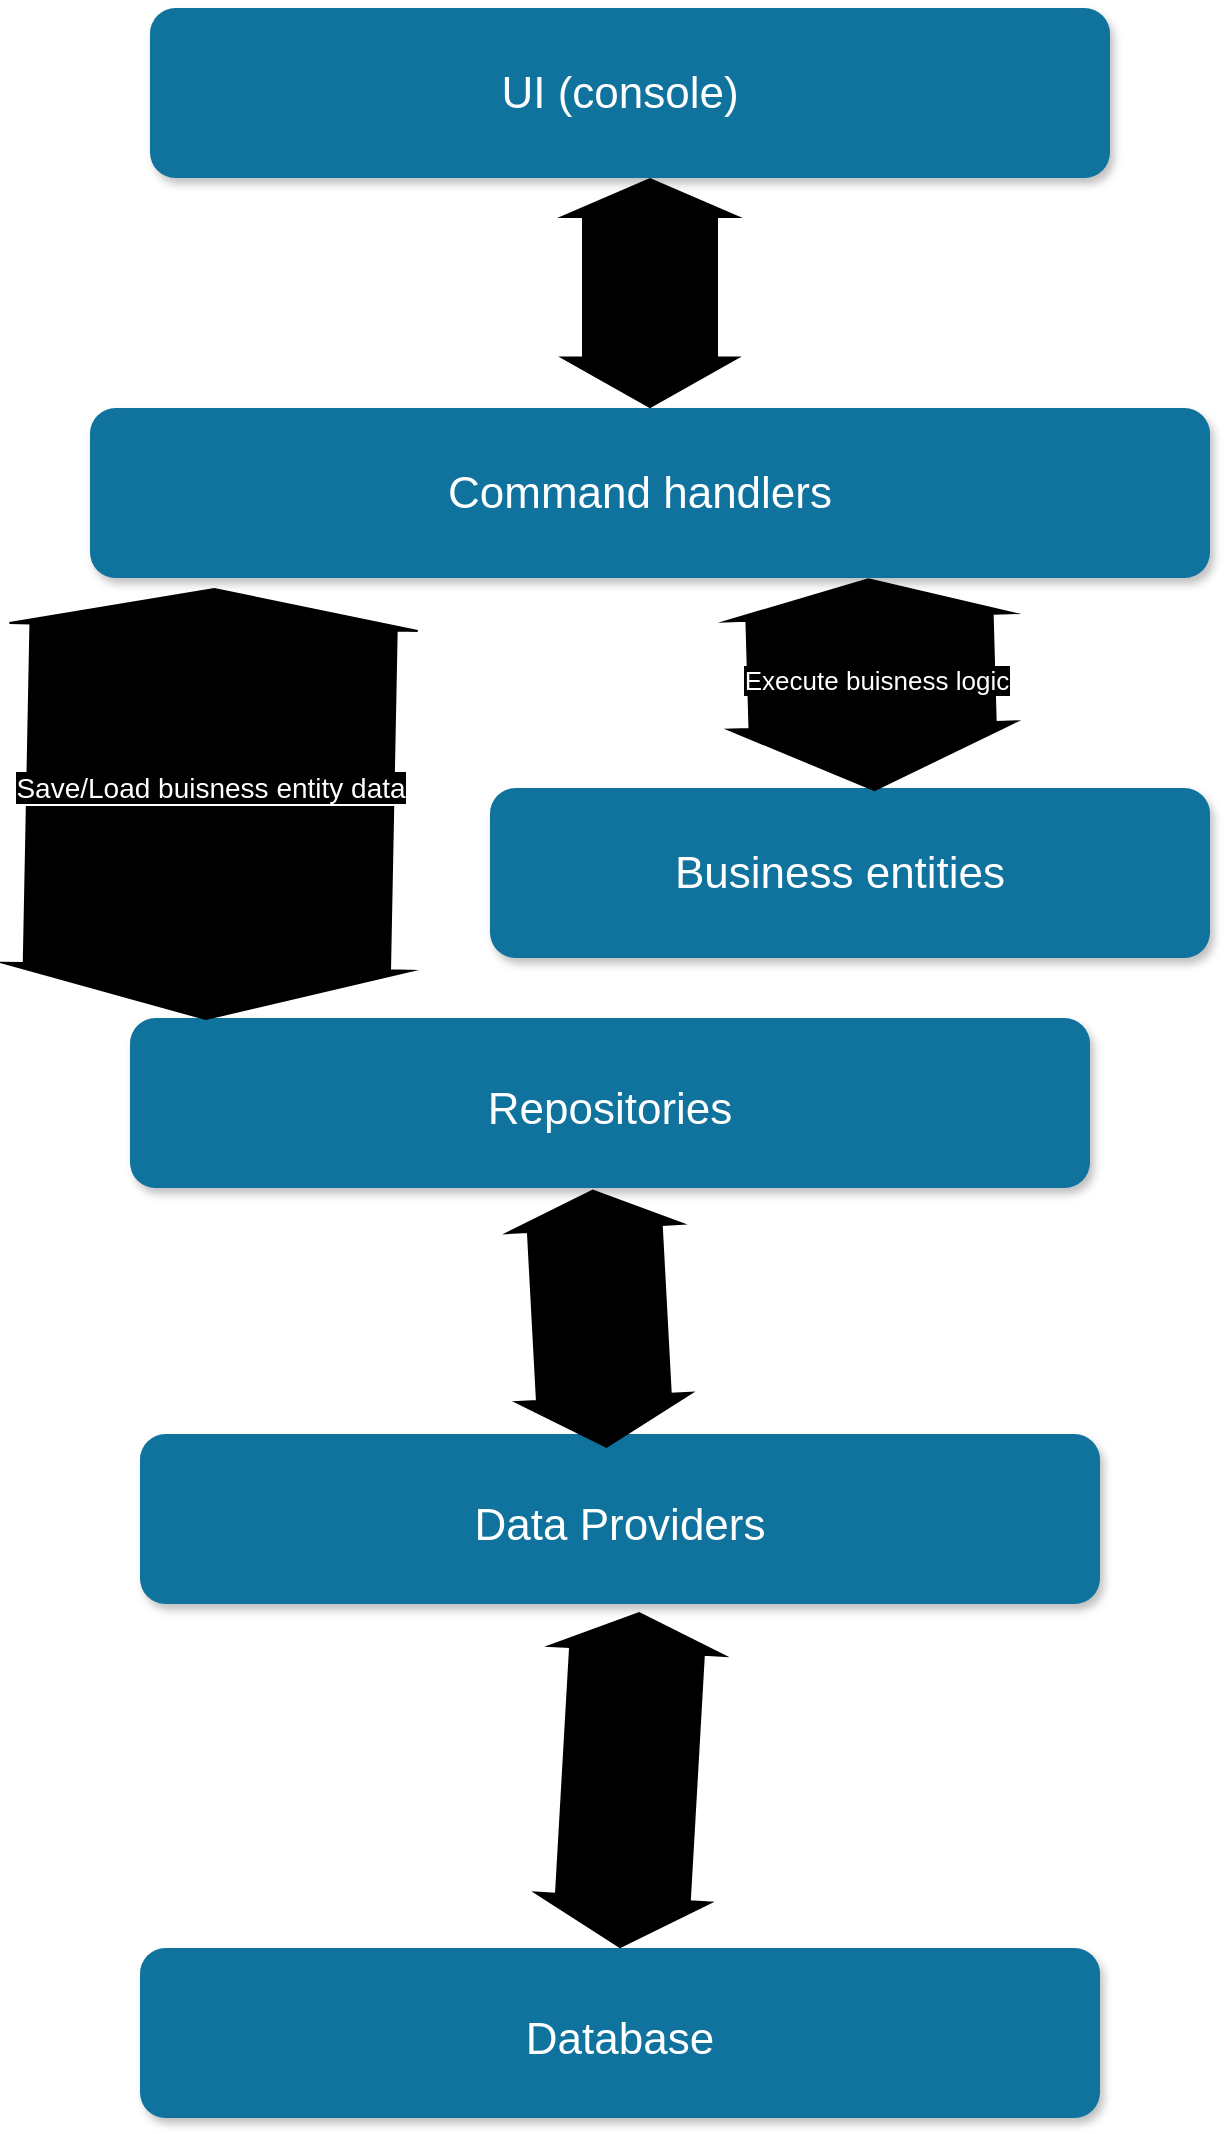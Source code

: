 <mxfile version="24.4.9" type="device">
  <diagram name="Page-1" id="fbcf5db9-b524-4cd4-e4f3-379dc89c3999">
    <mxGraphModel dx="1105" dy="1658" grid="1" gridSize="10" guides="1" tooltips="1" connect="1" arrows="1" fold="1" page="1" pageScale="1" pageWidth="850" pageHeight="1100" background="none" math="0" shadow="0">
      <root>
        <mxCell id="0" />
        <mxCell id="1" parent="0" />
        <mxCell id="2a0f93b5c73ef8e7-3" value="1" style="text;html=1;strokeColor=none;fillColor=none;align=center;verticalAlign=middle;whiteSpace=wrap;fontSize=30;fontColor=#FFFFFF;" parent="1" vertex="1">
          <mxGeometry x="180" y="168" width="40" height="20" as="geometry" />
        </mxCell>
        <mxCell id="2a0f93b5c73ef8e7-5" value="2" style="text;html=1;strokeColor=none;fillColor=none;align=center;verticalAlign=middle;whiteSpace=wrap;fontSize=30;fontColor=#FFFFFF;" parent="1" vertex="1">
          <mxGeometry x="350" y="283" width="40" height="20" as="geometry" />
        </mxCell>
        <mxCell id="2a0f93b5c73ef8e7-7" value="3" style="text;html=1;strokeColor=none;fillColor=none;align=center;verticalAlign=middle;whiteSpace=wrap;fontSize=30;fontColor=#FFFFFF;" parent="1" vertex="1">
          <mxGeometry x="180" y="393" width="40" height="20" as="geometry" />
        </mxCell>
        <mxCell id="2a0f93b5c73ef8e7-9" value="4" style="text;html=1;strokeColor=none;fillColor=none;align=center;verticalAlign=middle;whiteSpace=wrap;fontSize=30;fontColor=#FFFFFF;" parent="1" vertex="1">
          <mxGeometry x="350" y="508" width="40" height="20" as="geometry" />
        </mxCell>
        <mxCell id="2a0f93b5c73ef8e7-11" value="5" style="text;html=1;strokeColor=none;fillColor=none;align=center;verticalAlign=middle;whiteSpace=wrap;fontSize=30;fontColor=#FFFFFF;" parent="1" vertex="1">
          <mxGeometry x="180" y="623" width="40" height="20" as="geometry" />
        </mxCell>
        <mxCell id="2a0f93b5c73ef8e7-13" value="6" style="text;html=1;strokeColor=none;fillColor=none;align=center;verticalAlign=middle;whiteSpace=wrap;fontSize=30;fontColor=#FFFFFF;" parent="1" vertex="1">
          <mxGeometry x="350" y="738" width="40" height="20" as="geometry" />
        </mxCell>
        <mxCell id="2a0f93b5c73ef8e7-15" value="7" style="text;html=1;strokeColor=none;fillColor=none;align=center;verticalAlign=middle;whiteSpace=wrap;fontSize=30;fontColor=#FFFFFF;" parent="1" vertex="1">
          <mxGeometry x="180" y="863" width="40" height="20" as="geometry" />
        </mxCell>
        <mxCell id="znvDIRauQBRkK-C1Px3N-1" value="" style="rounded=1;whiteSpace=wrap;html=1;strokeColor=none;strokeWidth=1;fillColor=#10739E;fontSize=13;fontColor=#FFFFFF;align=center;gradientColor=none;gradientDirection=east;verticalAlign=top;shadow=1;" vertex="1" parent="1">
          <mxGeometry x="190" y="-40" width="480" height="85" as="geometry" />
        </mxCell>
        <mxCell id="znvDIRauQBRkK-C1Px3N-4" value="" style="rounded=1;whiteSpace=wrap;html=1;strokeColor=none;strokeWidth=1;fillColor=#10739E;fontSize=13;fontColor=#FFFFFF;align=center;gradientColor=none;gradientDirection=east;verticalAlign=top;shadow=1;" vertex="1" parent="1">
          <mxGeometry x="160" y="160" width="560" height="85" as="geometry" />
        </mxCell>
        <mxCell id="znvDIRauQBRkK-C1Px3N-6" value="" style="shape=flexArrow;endArrow=classic;startArrow=classic;html=1;rounded=0;exitX=0.5;exitY=0;exitDx=0;exitDy=0;width=67;startSize=7.93;fillColor=#000000;" edge="1" parent="1" source="znvDIRauQBRkK-C1Px3N-4">
          <mxGeometry width="100" height="100" relative="1" as="geometry">
            <mxPoint x="439.5" y="150" as="sourcePoint" />
            <mxPoint x="440" y="45" as="targetPoint" />
          </mxGeometry>
        </mxCell>
        <mxCell id="znvDIRauQBRkK-C1Px3N-7" value="" style="rounded=1;whiteSpace=wrap;html=1;strokeColor=none;strokeWidth=1;fillColor=#10739E;fontSize=13;fontColor=#FFFFFF;align=center;gradientColor=none;gradientDirection=east;verticalAlign=top;shadow=1;" vertex="1" parent="1">
          <mxGeometry x="360" y="350" width="360" height="85" as="geometry" />
        </mxCell>
        <mxCell id="znvDIRauQBRkK-C1Px3N-8" value="" style="shape=flexArrow;endArrow=classic;startArrow=classic;html=1;rounded=0;exitX=0.534;exitY=0.018;exitDx=0;exitDy=0;width=123.158;startSize=10.432;fillColor=#000000;exitPerimeter=0;entryX=0.695;entryY=1.002;entryDx=0;entryDy=0;entryPerimeter=0;" edge="1" parent="1" source="znvDIRauQBRkK-C1Px3N-7" target="znvDIRauQBRkK-C1Px3N-4">
          <mxGeometry width="100" height="100" relative="1" as="geometry">
            <mxPoint x="550" y="320" as="sourcePoint" />
            <mxPoint x="550" y="270" as="targetPoint" />
          </mxGeometry>
        </mxCell>
        <mxCell id="znvDIRauQBRkK-C1Px3N-19" value="&lt;font style=&quot;background-color: rgb(0, 0, 0); font-size: 13px;&quot; color=&quot;#ffffff&quot;&gt;Execute buisness logic&lt;/font&gt;" style="edgeLabel;html=1;align=center;verticalAlign=middle;resizable=0;points=[];" vertex="1" connectable="0" parent="znvDIRauQBRkK-C1Px3N-8">
          <mxGeometry x="0.041" y="-2" relative="1" as="geometry">
            <mxPoint as="offset" />
          </mxGeometry>
        </mxCell>
        <mxCell id="znvDIRauQBRkK-C1Px3N-9" value="&lt;div&gt;&lt;font style=&quot;font-size: 22px;&quot;&gt;&lt;br&gt;&lt;/font&gt;&lt;/div&gt;&lt;font style=&quot;font-size: 22px;&quot;&gt;Repositories&lt;/font&gt;" style="rounded=1;whiteSpace=wrap;html=1;strokeColor=none;strokeWidth=1;fillColor=#10739E;fontSize=13;fontColor=#FFFFFF;align=center;gradientColor=none;gradientDirection=east;verticalAlign=top;shadow=1;" vertex="1" parent="1">
          <mxGeometry x="180" y="465" width="480" height="85" as="geometry" />
        </mxCell>
        <mxCell id="znvDIRauQBRkK-C1Px3N-10" value="" style="shape=flexArrow;endArrow=classic;startArrow=classic;html=1;rounded=0;exitX=0.079;exitY=0.012;exitDx=0;exitDy=0;width=183.158;startSize=8.389;fillColor=#000000;exitPerimeter=0;entryX=0.111;entryY=1.059;entryDx=0;entryDy=0;entryPerimeter=0;" edge="1" parent="1" source="znvDIRauQBRkK-C1Px3N-9" target="znvDIRauQBRkK-C1Px3N-4">
          <mxGeometry width="100" height="100" relative="1" as="geometry">
            <mxPoint x="220" y="395" as="sourcePoint" />
            <mxPoint x="220" y="280" as="targetPoint" />
          </mxGeometry>
        </mxCell>
        <mxCell id="znvDIRauQBRkK-C1Px3N-21" value="&lt;font style=&quot;background-color: rgb(0, 0, 0); font-size: 14px;&quot; color=&quot;#ffffff&quot;&gt;Save/Load buisness entity data&lt;/font&gt;" style="edgeLabel;html=1;align=center;verticalAlign=middle;resizable=0;points=[];" vertex="1" connectable="0" parent="znvDIRauQBRkK-C1Px3N-10">
          <mxGeometry x="-0.377" y="16" relative="1" as="geometry">
            <mxPoint x="17" y="-48" as="offset" />
          </mxGeometry>
        </mxCell>
        <mxCell id="znvDIRauQBRkK-C1Px3N-11" value="&lt;div&gt;&lt;font style=&quot;font-size: 22px;&quot;&gt;&lt;br&gt;&lt;/font&gt;&lt;/div&gt;&lt;font style=&quot;font-size: 22px;&quot;&gt;Data Providers&lt;/font&gt;" style="rounded=1;whiteSpace=wrap;html=1;strokeColor=none;strokeWidth=1;fillColor=#10739E;fontSize=13;fontColor=#FFFFFF;align=center;gradientColor=none;gradientDirection=east;verticalAlign=top;shadow=1;" vertex="1" parent="1">
          <mxGeometry x="185" y="673" width="480" height="85" as="geometry" />
        </mxCell>
        <mxCell id="znvDIRauQBRkK-C1Px3N-12" value="" style="shape=flexArrow;endArrow=classic;startArrow=classic;html=1;rounded=0;exitX=0.486;exitY=0.082;exitDx=0;exitDy=0;width=67;startSize=7.93;fillColor=#000000;exitPerimeter=0;entryX=0.482;entryY=1.009;entryDx=0;entryDy=0;entryPerimeter=0;" edge="1" parent="1" source="znvDIRauQBRkK-C1Px3N-11" target="znvDIRauQBRkK-C1Px3N-9">
          <mxGeometry width="100" height="100" relative="1" as="geometry">
            <mxPoint x="421.5" y="667" as="sourcePoint" />
            <mxPoint x="418.5" y="560" as="targetPoint" />
          </mxGeometry>
        </mxCell>
        <mxCell id="znvDIRauQBRkK-C1Px3N-13" value="&lt;div&gt;&lt;font style=&quot;font-size: 22px;&quot;&gt;&lt;br&gt;&lt;/font&gt;&lt;/div&gt;&lt;font style=&quot;font-size: 22px;&quot;&gt;Database&lt;/font&gt;" style="rounded=1;whiteSpace=wrap;html=1;strokeColor=none;strokeWidth=1;fillColor=#10739E;fontSize=13;fontColor=#FFFFFF;align=center;gradientColor=none;gradientDirection=east;verticalAlign=top;shadow=1;" vertex="1" parent="1">
          <mxGeometry x="185" y="930" width="480" height="85" as="geometry" />
        </mxCell>
        <mxCell id="znvDIRauQBRkK-C1Px3N-14" value="" style="shape=flexArrow;endArrow=classic;startArrow=classic;html=1;rounded=0;exitX=0.5;exitY=0;exitDx=0;exitDy=0;width=67;startSize=7.93;fillColor=#000000;entryX=0.52;entryY=1.047;entryDx=0;entryDy=0;entryPerimeter=0;" edge="1" parent="1" source="znvDIRauQBRkK-C1Px3N-13" target="znvDIRauQBRkK-C1Px3N-11">
          <mxGeometry width="100" height="100" relative="1" as="geometry">
            <mxPoint x="423.5" y="909" as="sourcePoint" />
            <mxPoint x="416.5" y="780" as="targetPoint" />
          </mxGeometry>
        </mxCell>
        <mxCell id="znvDIRauQBRkK-C1Px3N-15" value="Text" style="text;html=1;align=center;verticalAlign=middle;whiteSpace=wrap;rounded=0;" vertex="1" parent="1">
          <mxGeometry x="390" y="60" width="60" height="30" as="geometry" />
        </mxCell>
        <mxCell id="znvDIRauQBRkK-C1Px3N-16" value="&lt;font style=&quot;font-size: 22px;&quot; color=&quot;#ffffff&quot;&gt;UI (console)&lt;/font&gt;" style="text;html=1;align=center;verticalAlign=middle;whiteSpace=wrap;rounded=0;" vertex="1" parent="1">
          <mxGeometry x="275" y="-12.5" width="300" height="30" as="geometry" />
        </mxCell>
        <mxCell id="znvDIRauQBRkK-C1Px3N-17" value="&lt;font style=&quot;font-size: 22px;&quot; color=&quot;#ffffff&quot;&gt;Command handlers&lt;/font&gt;" style="text;html=1;align=center;verticalAlign=middle;whiteSpace=wrap;rounded=0;" vertex="1" parent="1">
          <mxGeometry x="280" y="188" width="310" height="30" as="geometry" />
        </mxCell>
        <mxCell id="znvDIRauQBRkK-C1Px3N-18" value="&lt;font style=&quot;font-size: 22px;&quot; color=&quot;#ffffff&quot;&gt;Business entities&lt;/font&gt;" style="text;html=1;align=center;verticalAlign=middle;whiteSpace=wrap;rounded=0;" vertex="1" parent="1">
          <mxGeometry x="370" y="377.5" width="330" height="30" as="geometry" />
        </mxCell>
      </root>
    </mxGraphModel>
  </diagram>
</mxfile>
